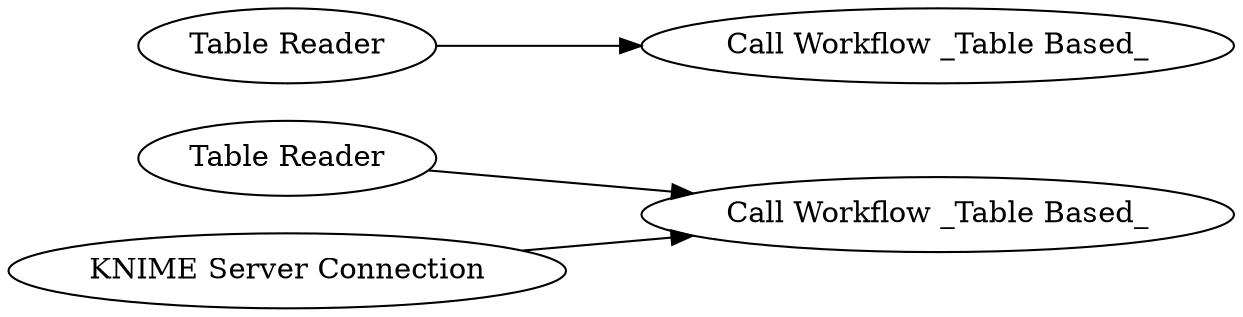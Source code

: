 digraph {
	3 -> 2
	5 -> 4
	1 -> 2
	5 [label="Table Reader"]
	1 [label="KNIME Server Connection"]
	4 [label="Call Workflow _Table Based_"]
	3 [label="Table Reader"]
	2 [label="Call Workflow _Table Based_"]
	rankdir=LR
}
